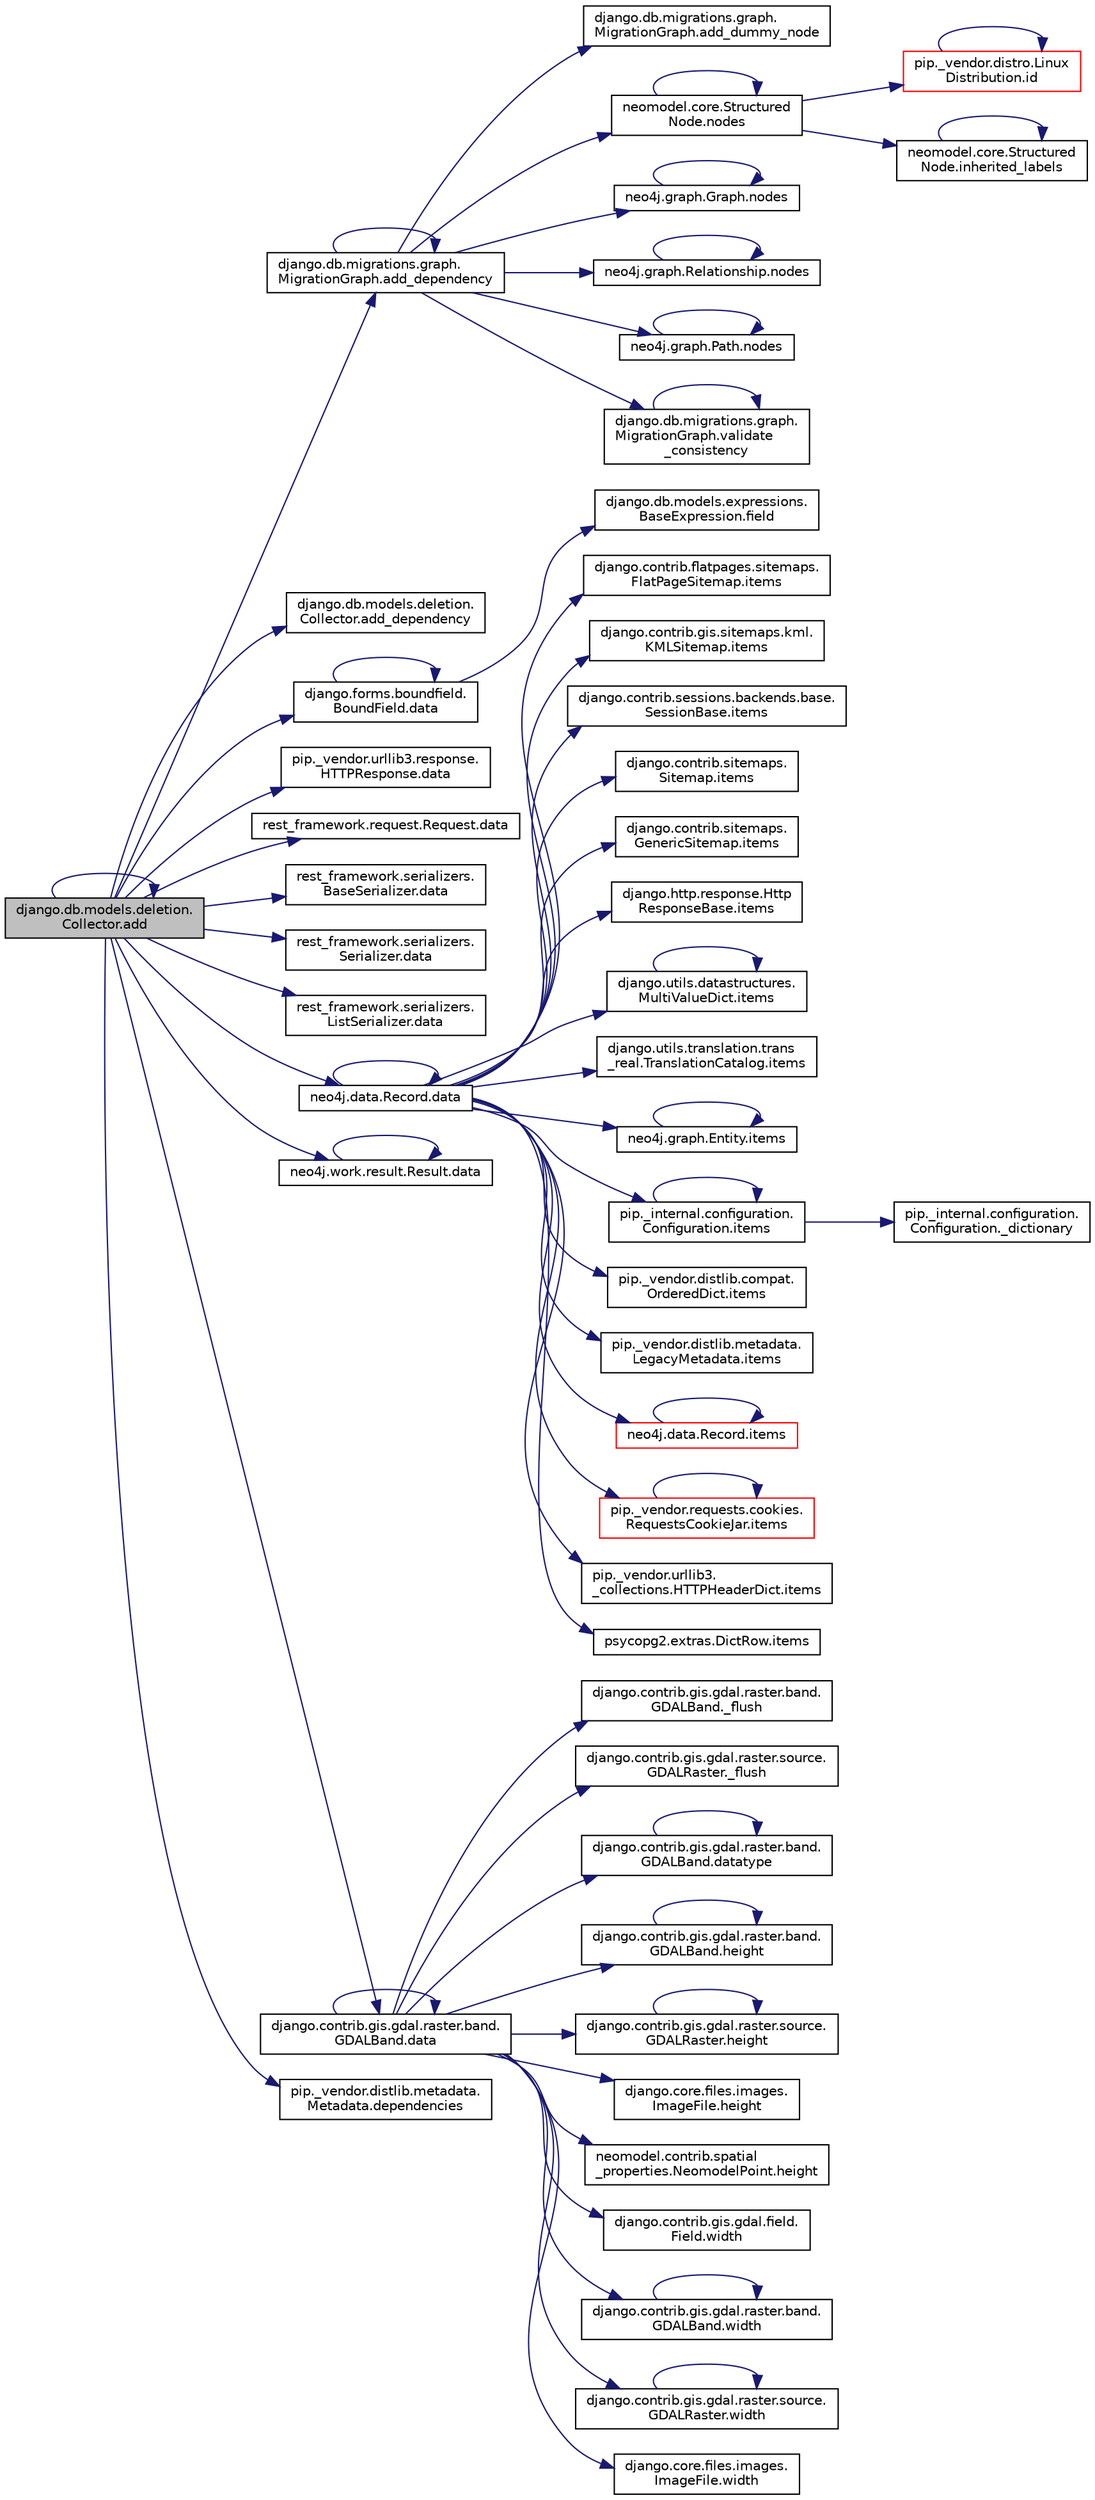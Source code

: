 digraph "django.db.models.deletion.Collector.add"
{
 // LATEX_PDF_SIZE
  edge [fontname="Helvetica",fontsize="10",labelfontname="Helvetica",labelfontsize="10"];
  node [fontname="Helvetica",fontsize="10",shape=record];
  rankdir="LR";
  Node1 [label="django.db.models.deletion.\lCollector.add",height=0.2,width=0.4,color="black", fillcolor="grey75", style="filled", fontcolor="black",tooltip=" "];
  Node1 -> Node1 [color="midnightblue",fontsize="10",style="solid",fontname="Helvetica"];
  Node1 -> Node2 [color="midnightblue",fontsize="10",style="solid",fontname="Helvetica"];
  Node2 [label="django.db.migrations.graph.\lMigrationGraph.add_dependency",height=0.2,width=0.4,color="black", fillcolor="white", style="filled",URL="$d8/d68/classdjango_1_1db_1_1migrations_1_1graph_1_1_migration_graph.html#a26eef9272cf33c8fa06c2cfd04edd32e",tooltip=" "];
  Node2 -> Node2 [color="midnightblue",fontsize="10",style="solid",fontname="Helvetica"];
  Node2 -> Node3 [color="midnightblue",fontsize="10",style="solid",fontname="Helvetica"];
  Node3 [label="django.db.migrations.graph.\lMigrationGraph.add_dummy_node",height=0.2,width=0.4,color="black", fillcolor="white", style="filled",URL="$d8/d68/classdjango_1_1db_1_1migrations_1_1graph_1_1_migration_graph.html#a093fbe08b49b87a9d81513df60e050b9",tooltip=" "];
  Node2 -> Node4 [color="midnightblue",fontsize="10",style="solid",fontname="Helvetica"];
  Node4 [label="neomodel.core.Structured\lNode.nodes",height=0.2,width=0.4,color="black", fillcolor="white", style="filled",URL="$d8/d5d/classneomodel_1_1core_1_1_structured_node.html#a56593b22238c8b7ced590448a3e16794",tooltip=" "];
  Node4 -> Node5 [color="midnightblue",fontsize="10",style="solid",fontname="Helvetica"];
  Node5 [label="pip._vendor.distro.Linux\lDistribution.id",height=0.2,width=0.4,color="red", fillcolor="white", style="filled",URL="$db/dc1/classpip_1_1__vendor_1_1distro_1_1_linux_distribution.html#a116be2692b0f408214126c823ce11add",tooltip=" "];
  Node5 -> Node5 [color="midnightblue",fontsize="10",style="solid",fontname="Helvetica"];
  Node4 -> Node44 [color="midnightblue",fontsize="10",style="solid",fontname="Helvetica"];
  Node44 [label="neomodel.core.Structured\lNode.inherited_labels",height=0.2,width=0.4,color="black", fillcolor="white", style="filled",URL="$d8/d5d/classneomodel_1_1core_1_1_structured_node.html#aa0eabf1f4925d480f6f2bc262ecdb0e6",tooltip=" "];
  Node44 -> Node44 [color="midnightblue",fontsize="10",style="solid",fontname="Helvetica"];
  Node4 -> Node4 [color="midnightblue",fontsize="10",style="solid",fontname="Helvetica"];
  Node2 -> Node45 [color="midnightblue",fontsize="10",style="solid",fontname="Helvetica"];
  Node45 [label="neo4j.graph.Graph.nodes",height=0.2,width=0.4,color="black", fillcolor="white", style="filled",URL="$d9/d9f/classneo4j_1_1graph_1_1_graph.html#acca5a22badf9b02f192fd0d4b483946e",tooltip=" "];
  Node45 -> Node45 [color="midnightblue",fontsize="10",style="solid",fontname="Helvetica"];
  Node2 -> Node46 [color="midnightblue",fontsize="10",style="solid",fontname="Helvetica"];
  Node46 [label="neo4j.graph.Relationship.nodes",height=0.2,width=0.4,color="black", fillcolor="white", style="filled",URL="$dd/d89/classneo4j_1_1graph_1_1_relationship.html#ad7b7db32a56f4276255411070723e633",tooltip=" "];
  Node46 -> Node46 [color="midnightblue",fontsize="10",style="solid",fontname="Helvetica"];
  Node2 -> Node47 [color="midnightblue",fontsize="10",style="solid",fontname="Helvetica"];
  Node47 [label="neo4j.graph.Path.nodes",height=0.2,width=0.4,color="black", fillcolor="white", style="filled",URL="$d7/d5d/classneo4j_1_1graph_1_1_path.html#a60efb6335b2ed2486eeb86d4cdb55a9b",tooltip=" "];
  Node47 -> Node47 [color="midnightblue",fontsize="10",style="solid",fontname="Helvetica"];
  Node2 -> Node48 [color="midnightblue",fontsize="10",style="solid",fontname="Helvetica"];
  Node48 [label="django.db.migrations.graph.\lMigrationGraph.validate\l_consistency",height=0.2,width=0.4,color="black", fillcolor="white", style="filled",URL="$d8/d68/classdjango_1_1db_1_1migrations_1_1graph_1_1_migration_graph.html#a4c1d6efe13e22bcb1904f43e87c7440f",tooltip=" "];
  Node48 -> Node48 [color="midnightblue",fontsize="10",style="solid",fontname="Helvetica"];
  Node1 -> Node49 [color="midnightblue",fontsize="10",style="solid",fontname="Helvetica"];
  Node49 [label="django.db.models.deletion.\lCollector.add_dependency",height=0.2,width=0.4,color="black", fillcolor="white", style="filled",URL="$d8/dc4/classdjango_1_1db_1_1models_1_1deletion_1_1_collector.html#adb6c2b2a8a54f549e0e73066f2bc81a2",tooltip=" "];
  Node1 -> Node50 [color="midnightblue",fontsize="10",style="solid",fontname="Helvetica"];
  Node50 [label="django.forms.boundfield.\lBoundField.data",height=0.2,width=0.4,color="black", fillcolor="white", style="filled",URL="$da/d92/classdjango_1_1forms_1_1boundfield_1_1_bound_field.html#ab171a7cf1b7f223c5a378a8a216c665d",tooltip=" "];
  Node50 -> Node50 [color="midnightblue",fontsize="10",style="solid",fontname="Helvetica"];
  Node50 -> Node51 [color="midnightblue",fontsize="10",style="solid",fontname="Helvetica"];
  Node51 [label="django.db.models.expressions.\lBaseExpression.field",height=0.2,width=0.4,color="black", fillcolor="white", style="filled",URL="$de/d6b/classdjango_1_1db_1_1models_1_1expressions_1_1_base_expression.html#ac6460ecaca5a7cac6b4bee69bce606fb",tooltip=" "];
  Node1 -> Node52 [color="midnightblue",fontsize="10",style="solid",fontname="Helvetica"];
  Node52 [label="pip._vendor.urllib3.response.\lHTTPResponse.data",height=0.2,width=0.4,color="black", fillcolor="white", style="filled",URL="$dd/d5a/classpip_1_1__vendor_1_1urllib3_1_1response_1_1_h_t_t_p_response.html#a6e7ac6d6d58cacbce67ec13daeedeb7c",tooltip=" "];
  Node1 -> Node53 [color="midnightblue",fontsize="10",style="solid",fontname="Helvetica"];
  Node53 [label="rest_framework.request.Request.data",height=0.2,width=0.4,color="black", fillcolor="white", style="filled",URL="$d9/d48/classrest__framework_1_1request_1_1_request.html#ae246e53ff4ce6ec7367efa833ac43eb7",tooltip=" "];
  Node1 -> Node54 [color="midnightblue",fontsize="10",style="solid",fontname="Helvetica"];
  Node54 [label="rest_framework.serializers.\lBaseSerializer.data",height=0.2,width=0.4,color="black", fillcolor="white", style="filled",URL="$d9/de7/classrest__framework_1_1serializers_1_1_base_serializer.html#ab8e2dde5ecf9c3cc38be55e4b92f7fae",tooltip=" "];
  Node1 -> Node55 [color="midnightblue",fontsize="10",style="solid",fontname="Helvetica"];
  Node55 [label="rest_framework.serializers.\lSerializer.data",height=0.2,width=0.4,color="black", fillcolor="white", style="filled",URL="$de/daf/classrest__framework_1_1serializers_1_1_serializer.html#a028ae12666279b96942ec52c9e0bfb70",tooltip=" "];
  Node1 -> Node56 [color="midnightblue",fontsize="10",style="solid",fontname="Helvetica"];
  Node56 [label="rest_framework.serializers.\lListSerializer.data",height=0.2,width=0.4,color="black", fillcolor="white", style="filled",URL="$d9/dee/classrest__framework_1_1serializers_1_1_list_serializer.html#a98b5c9f9dc18b200355dfed8df68dd19",tooltip=" "];
  Node1 -> Node57 [color="midnightblue",fontsize="10",style="solid",fontname="Helvetica"];
  Node57 [label="neo4j.data.Record.data",height=0.2,width=0.4,color="black", fillcolor="white", style="filled",URL="$d8/da3/classneo4j_1_1data_1_1_record.html#a24123084c9f60275847a4509076677bf",tooltip=" "];
  Node57 -> Node57 [color="midnightblue",fontsize="10",style="solid",fontname="Helvetica"];
  Node57 -> Node58 [color="midnightblue",fontsize="10",style="solid",fontname="Helvetica"];
  Node58 [label="django.contrib.flatpages.sitemaps.\lFlatPageSitemap.items",height=0.2,width=0.4,color="black", fillcolor="white", style="filled",URL="$da/db0/classdjango_1_1contrib_1_1flatpages_1_1sitemaps_1_1_flat_page_sitemap.html#a6948e64ef6083cce5ad81a02a00e7836",tooltip=" "];
  Node57 -> Node59 [color="midnightblue",fontsize="10",style="solid",fontname="Helvetica"];
  Node59 [label="django.contrib.gis.sitemaps.kml.\lKMLSitemap.items",height=0.2,width=0.4,color="black", fillcolor="white", style="filled",URL="$d0/dea/classdjango_1_1contrib_1_1gis_1_1sitemaps_1_1kml_1_1_k_m_l_sitemap.html#a6acd07396d1cde7a19605ad2a8aa92e3",tooltip=" "];
  Node57 -> Node60 [color="midnightblue",fontsize="10",style="solid",fontname="Helvetica"];
  Node60 [label="django.contrib.sessions.backends.base.\lSessionBase.items",height=0.2,width=0.4,color="black", fillcolor="white", style="filled",URL="$d1/d6e/classdjango_1_1contrib_1_1sessions_1_1backends_1_1base_1_1_session_base.html#ae25cf58df559b84f6cb8c2bad2420f5f",tooltip=" "];
  Node57 -> Node61 [color="midnightblue",fontsize="10",style="solid",fontname="Helvetica"];
  Node61 [label="django.contrib.sitemaps.\lSitemap.items",height=0.2,width=0.4,color="black", fillcolor="white", style="filled",URL="$db/d3f/classdjango_1_1contrib_1_1sitemaps_1_1_sitemap.html#a521395bdbfe3e7c0afbf9bb0a038a3d5",tooltip=" "];
  Node57 -> Node62 [color="midnightblue",fontsize="10",style="solid",fontname="Helvetica"];
  Node62 [label="django.contrib.sitemaps.\lGenericSitemap.items",height=0.2,width=0.4,color="black", fillcolor="white", style="filled",URL="$d5/d7c/classdjango_1_1contrib_1_1sitemaps_1_1_generic_sitemap.html#ab6026371faf88c9a25c1e70a02570ebb",tooltip=" "];
  Node57 -> Node63 [color="midnightblue",fontsize="10",style="solid",fontname="Helvetica"];
  Node63 [label="django.http.response.Http\lResponseBase.items",height=0.2,width=0.4,color="black", fillcolor="white", style="filled",URL="$dd/db4/classdjango_1_1http_1_1response_1_1_http_response_base.html#a8ed7fbc867369f0722bb5b0997593520",tooltip=" "];
  Node57 -> Node64 [color="midnightblue",fontsize="10",style="solid",fontname="Helvetica"];
  Node64 [label="django.utils.datastructures.\lMultiValueDict.items",height=0.2,width=0.4,color="black", fillcolor="white", style="filled",URL="$d5/d02/classdjango_1_1utils_1_1datastructures_1_1_multi_value_dict.html#a6e3230d429487c8249894a263e311ade",tooltip=" "];
  Node64 -> Node64 [color="midnightblue",fontsize="10",style="solid",fontname="Helvetica"];
  Node57 -> Node65 [color="midnightblue",fontsize="10",style="solid",fontname="Helvetica"];
  Node65 [label="django.utils.translation.trans\l_real.TranslationCatalog.items",height=0.2,width=0.4,color="black", fillcolor="white", style="filled",URL="$dd/d59/classdjango_1_1utils_1_1translation_1_1trans__real_1_1_translation_catalog.html#ae868bfe97371199134f38f2bd997e08f",tooltip=" "];
  Node57 -> Node66 [color="midnightblue",fontsize="10",style="solid",fontname="Helvetica"];
  Node66 [label="neo4j.graph.Entity.items",height=0.2,width=0.4,color="black", fillcolor="white", style="filled",URL="$da/de2/classneo4j_1_1graph_1_1_entity.html#a900c8bafc184909bef8464cc234974e8",tooltip=" "];
  Node66 -> Node66 [color="midnightblue",fontsize="10",style="solid",fontname="Helvetica"];
  Node57 -> Node67 [color="midnightblue",fontsize="10",style="solid",fontname="Helvetica"];
  Node67 [label="pip._internal.configuration.\lConfiguration.items",height=0.2,width=0.4,color="black", fillcolor="white", style="filled",URL="$dc/da9/classpip_1_1__internal_1_1configuration_1_1_configuration.html#a43a724f440f49a72db825d19c0faa921",tooltip=" "];
  Node67 -> Node68 [color="midnightblue",fontsize="10",style="solid",fontname="Helvetica"];
  Node68 [label="pip._internal.configuration.\lConfiguration._dictionary",height=0.2,width=0.4,color="black", fillcolor="white", style="filled",URL="$dc/da9/classpip_1_1__internal_1_1configuration_1_1_configuration.html#abaf2d55a077dead78b33bad3bcbbc0c8",tooltip=" "];
  Node67 -> Node67 [color="midnightblue",fontsize="10",style="solid",fontname="Helvetica"];
  Node57 -> Node69 [color="midnightblue",fontsize="10",style="solid",fontname="Helvetica"];
  Node69 [label="pip._vendor.distlib.compat.\lOrderedDict.items",height=0.2,width=0.4,color="black", fillcolor="white", style="filled",URL="$d8/dae/classpip_1_1__vendor_1_1distlib_1_1compat_1_1_ordered_dict.html#a97f6c8e438a9fd542ea4379858e9586a",tooltip=" "];
  Node57 -> Node70 [color="midnightblue",fontsize="10",style="solid",fontname="Helvetica"];
  Node70 [label="pip._vendor.distlib.metadata.\lLegacyMetadata.items",height=0.2,width=0.4,color="black", fillcolor="white", style="filled",URL="$d3/dc5/classpip_1_1__vendor_1_1distlib_1_1metadata_1_1_legacy_metadata.html#ad75ade4c3fcb143145f1e75dcb2b691d",tooltip=" "];
  Node57 -> Node71 [color="midnightblue",fontsize="10",style="solid",fontname="Helvetica"];
  Node71 [label="neo4j.data.Record.items",height=0.2,width=0.4,color="red", fillcolor="white", style="filled",URL="$d8/da3/classneo4j_1_1data_1_1_record.html#aa82fb1c1ac368d26d9decaa7a8339be1",tooltip=" "];
  Node71 -> Node71 [color="midnightblue",fontsize="10",style="solid",fontname="Helvetica"];
  Node57 -> Node492 [color="midnightblue",fontsize="10",style="solid",fontname="Helvetica"];
  Node492 [label="pip._vendor.requests.cookies.\lRequestsCookieJar.items",height=0.2,width=0.4,color="red", fillcolor="white", style="filled",URL="$d9/d08/classpip_1_1__vendor_1_1requests_1_1cookies_1_1_requests_cookie_jar.html#a16943d14660f257b695673e38162c0f7",tooltip=" "];
  Node492 -> Node492 [color="midnightblue",fontsize="10",style="solid",fontname="Helvetica"];
  Node57 -> Node502 [color="midnightblue",fontsize="10",style="solid",fontname="Helvetica"];
  Node502 [label="pip._vendor.urllib3.\l_collections.HTTPHeaderDict.items",height=0.2,width=0.4,color="black", fillcolor="white", style="filled",URL="$d8/dc7/classpip_1_1__vendor_1_1urllib3_1_1__collections_1_1_h_t_t_p_header_dict.html#ae40b7c8adb3a4a74a2fe63ee3d86173e",tooltip=" "];
  Node57 -> Node503 [color="midnightblue",fontsize="10",style="solid",fontname="Helvetica"];
  Node503 [label="psycopg2.extras.DictRow.items",height=0.2,width=0.4,color="black", fillcolor="white", style="filled",URL="$dc/d7b/classpsycopg2_1_1extras_1_1_dict_row.html#a8b5ca8f01caa84bc32fb4f31ff0de8d3",tooltip=" "];
  Node1 -> Node833 [color="midnightblue",fontsize="10",style="solid",fontname="Helvetica"];
  Node833 [label="neo4j.work.result.Result.data",height=0.2,width=0.4,color="black", fillcolor="white", style="filled",URL="$d6/d93/classneo4j_1_1work_1_1result_1_1_result.html#a91a9d95693baed609c832d2306811873",tooltip=" "];
  Node833 -> Node833 [color="midnightblue",fontsize="10",style="solid",fontname="Helvetica"];
  Node1 -> Node821 [color="midnightblue",fontsize="10",style="solid",fontname="Helvetica"];
  Node821 [label="django.contrib.gis.gdal.raster.band.\lGDALBand.data",height=0.2,width=0.4,color="black", fillcolor="white", style="filled",URL="$d5/d4d/classdjango_1_1contrib_1_1gis_1_1gdal_1_1raster_1_1band_1_1_g_d_a_l_band.html#ab034c17962c340c65434561c57451461",tooltip=" "];
  Node821 -> Node822 [color="midnightblue",fontsize="10",style="solid",fontname="Helvetica"];
  Node822 [label="django.contrib.gis.gdal.raster.band.\lGDALBand._flush",height=0.2,width=0.4,color="black", fillcolor="white", style="filled",URL="$d5/d4d/classdjango_1_1contrib_1_1gis_1_1gdal_1_1raster_1_1band_1_1_g_d_a_l_band.html#a281f94a7c47232db6a65310ad5df5dcd",tooltip=" "];
  Node821 -> Node823 [color="midnightblue",fontsize="10",style="solid",fontname="Helvetica"];
  Node823 [label="django.contrib.gis.gdal.raster.source.\lGDALRaster._flush",height=0.2,width=0.4,color="black", fillcolor="white", style="filled",URL="$db/dff/classdjango_1_1contrib_1_1gis_1_1gdal_1_1raster_1_1source_1_1_g_d_a_l_raster.html#a533f1bbe54bb8bcc74b196ac19ca9cbe",tooltip=" "];
  Node821 -> Node821 [color="midnightblue",fontsize="10",style="solid",fontname="Helvetica"];
  Node821 -> Node824 [color="midnightblue",fontsize="10",style="solid",fontname="Helvetica"];
  Node824 [label="django.contrib.gis.gdal.raster.band.\lGDALBand.datatype",height=0.2,width=0.4,color="black", fillcolor="white", style="filled",URL="$d5/d4d/classdjango_1_1contrib_1_1gis_1_1gdal_1_1raster_1_1band_1_1_g_d_a_l_band.html#a13e36aba412e7a1626d2ffc0d3fa0c2f",tooltip=" "];
  Node824 -> Node824 [color="midnightblue",fontsize="10",style="solid",fontname="Helvetica"];
  Node821 -> Node825 [color="midnightblue",fontsize="10",style="solid",fontname="Helvetica"];
  Node825 [label="django.contrib.gis.gdal.raster.band.\lGDALBand.height",height=0.2,width=0.4,color="black", fillcolor="white", style="filled",URL="$d5/d4d/classdjango_1_1contrib_1_1gis_1_1gdal_1_1raster_1_1band_1_1_g_d_a_l_band.html#a4ba6f5543bd67b918e962b5ef2546a35",tooltip=" "];
  Node825 -> Node825 [color="midnightblue",fontsize="10",style="solid",fontname="Helvetica"];
  Node821 -> Node826 [color="midnightblue",fontsize="10",style="solid",fontname="Helvetica"];
  Node826 [label="django.contrib.gis.gdal.raster.source.\lGDALRaster.height",height=0.2,width=0.4,color="black", fillcolor="white", style="filled",URL="$db/dff/classdjango_1_1contrib_1_1gis_1_1gdal_1_1raster_1_1source_1_1_g_d_a_l_raster.html#ab2226078b0844e2a3485606ff74647c8",tooltip=" "];
  Node826 -> Node826 [color="midnightblue",fontsize="10",style="solid",fontname="Helvetica"];
  Node821 -> Node827 [color="midnightblue",fontsize="10",style="solid",fontname="Helvetica"];
  Node827 [label="django.core.files.images.\lImageFile.height",height=0.2,width=0.4,color="black", fillcolor="white", style="filled",URL="$da/d6f/classdjango_1_1core_1_1files_1_1images_1_1_image_file.html#aa37d8ce9b035a8e92c7e0036ff69614f",tooltip=" "];
  Node821 -> Node828 [color="midnightblue",fontsize="10",style="solid",fontname="Helvetica"];
  Node828 [label="neomodel.contrib.spatial\l_properties.NeomodelPoint.height",height=0.2,width=0.4,color="black", fillcolor="white", style="filled",URL="$dc/d60/classneomodel_1_1contrib_1_1spatial__properties_1_1_neomodel_point.html#a49dd9595da971abc3ff209bf073cac31",tooltip=" "];
  Node821 -> Node829 [color="midnightblue",fontsize="10",style="solid",fontname="Helvetica"];
  Node829 [label="django.contrib.gis.gdal.field.\lField.width",height=0.2,width=0.4,color="black", fillcolor="white", style="filled",URL="$d8/d65/classdjango_1_1contrib_1_1gis_1_1gdal_1_1field_1_1_field.html#af3a5897357dbedee37d5195ffa84a168",tooltip=" "];
  Node821 -> Node830 [color="midnightblue",fontsize="10",style="solid",fontname="Helvetica"];
  Node830 [label="django.contrib.gis.gdal.raster.band.\lGDALBand.width",height=0.2,width=0.4,color="black", fillcolor="white", style="filled",URL="$d5/d4d/classdjango_1_1contrib_1_1gis_1_1gdal_1_1raster_1_1band_1_1_g_d_a_l_band.html#a537046ba1050cd219aa03e0d17c4167e",tooltip=" "];
  Node830 -> Node830 [color="midnightblue",fontsize="10",style="solid",fontname="Helvetica"];
  Node821 -> Node831 [color="midnightblue",fontsize="10",style="solid",fontname="Helvetica"];
  Node831 [label="django.contrib.gis.gdal.raster.source.\lGDALRaster.width",height=0.2,width=0.4,color="black", fillcolor="white", style="filled",URL="$db/dff/classdjango_1_1contrib_1_1gis_1_1gdal_1_1raster_1_1source_1_1_g_d_a_l_raster.html#a361068c930907022df924a732c701035",tooltip=" "];
  Node831 -> Node831 [color="midnightblue",fontsize="10",style="solid",fontname="Helvetica"];
  Node821 -> Node832 [color="midnightblue",fontsize="10",style="solid",fontname="Helvetica"];
  Node832 [label="django.core.files.images.\lImageFile.width",height=0.2,width=0.4,color="black", fillcolor="white", style="filled",URL="$da/d6f/classdjango_1_1core_1_1files_1_1images_1_1_image_file.html#a2ed6d2283c99e451f01fe0755a919637",tooltip=" "];
  Node1 -> Node3418 [color="midnightblue",fontsize="10",style="solid",fontname="Helvetica"];
  Node3418 [label="pip._vendor.distlib.metadata.\lMetadata.dependencies",height=0.2,width=0.4,color="black", fillcolor="white", style="filled",URL="$d3/df6/classpip_1_1__vendor_1_1distlib_1_1metadata_1_1_metadata.html#adc47179e053c09b069ed6603156885da",tooltip=" "];
}
